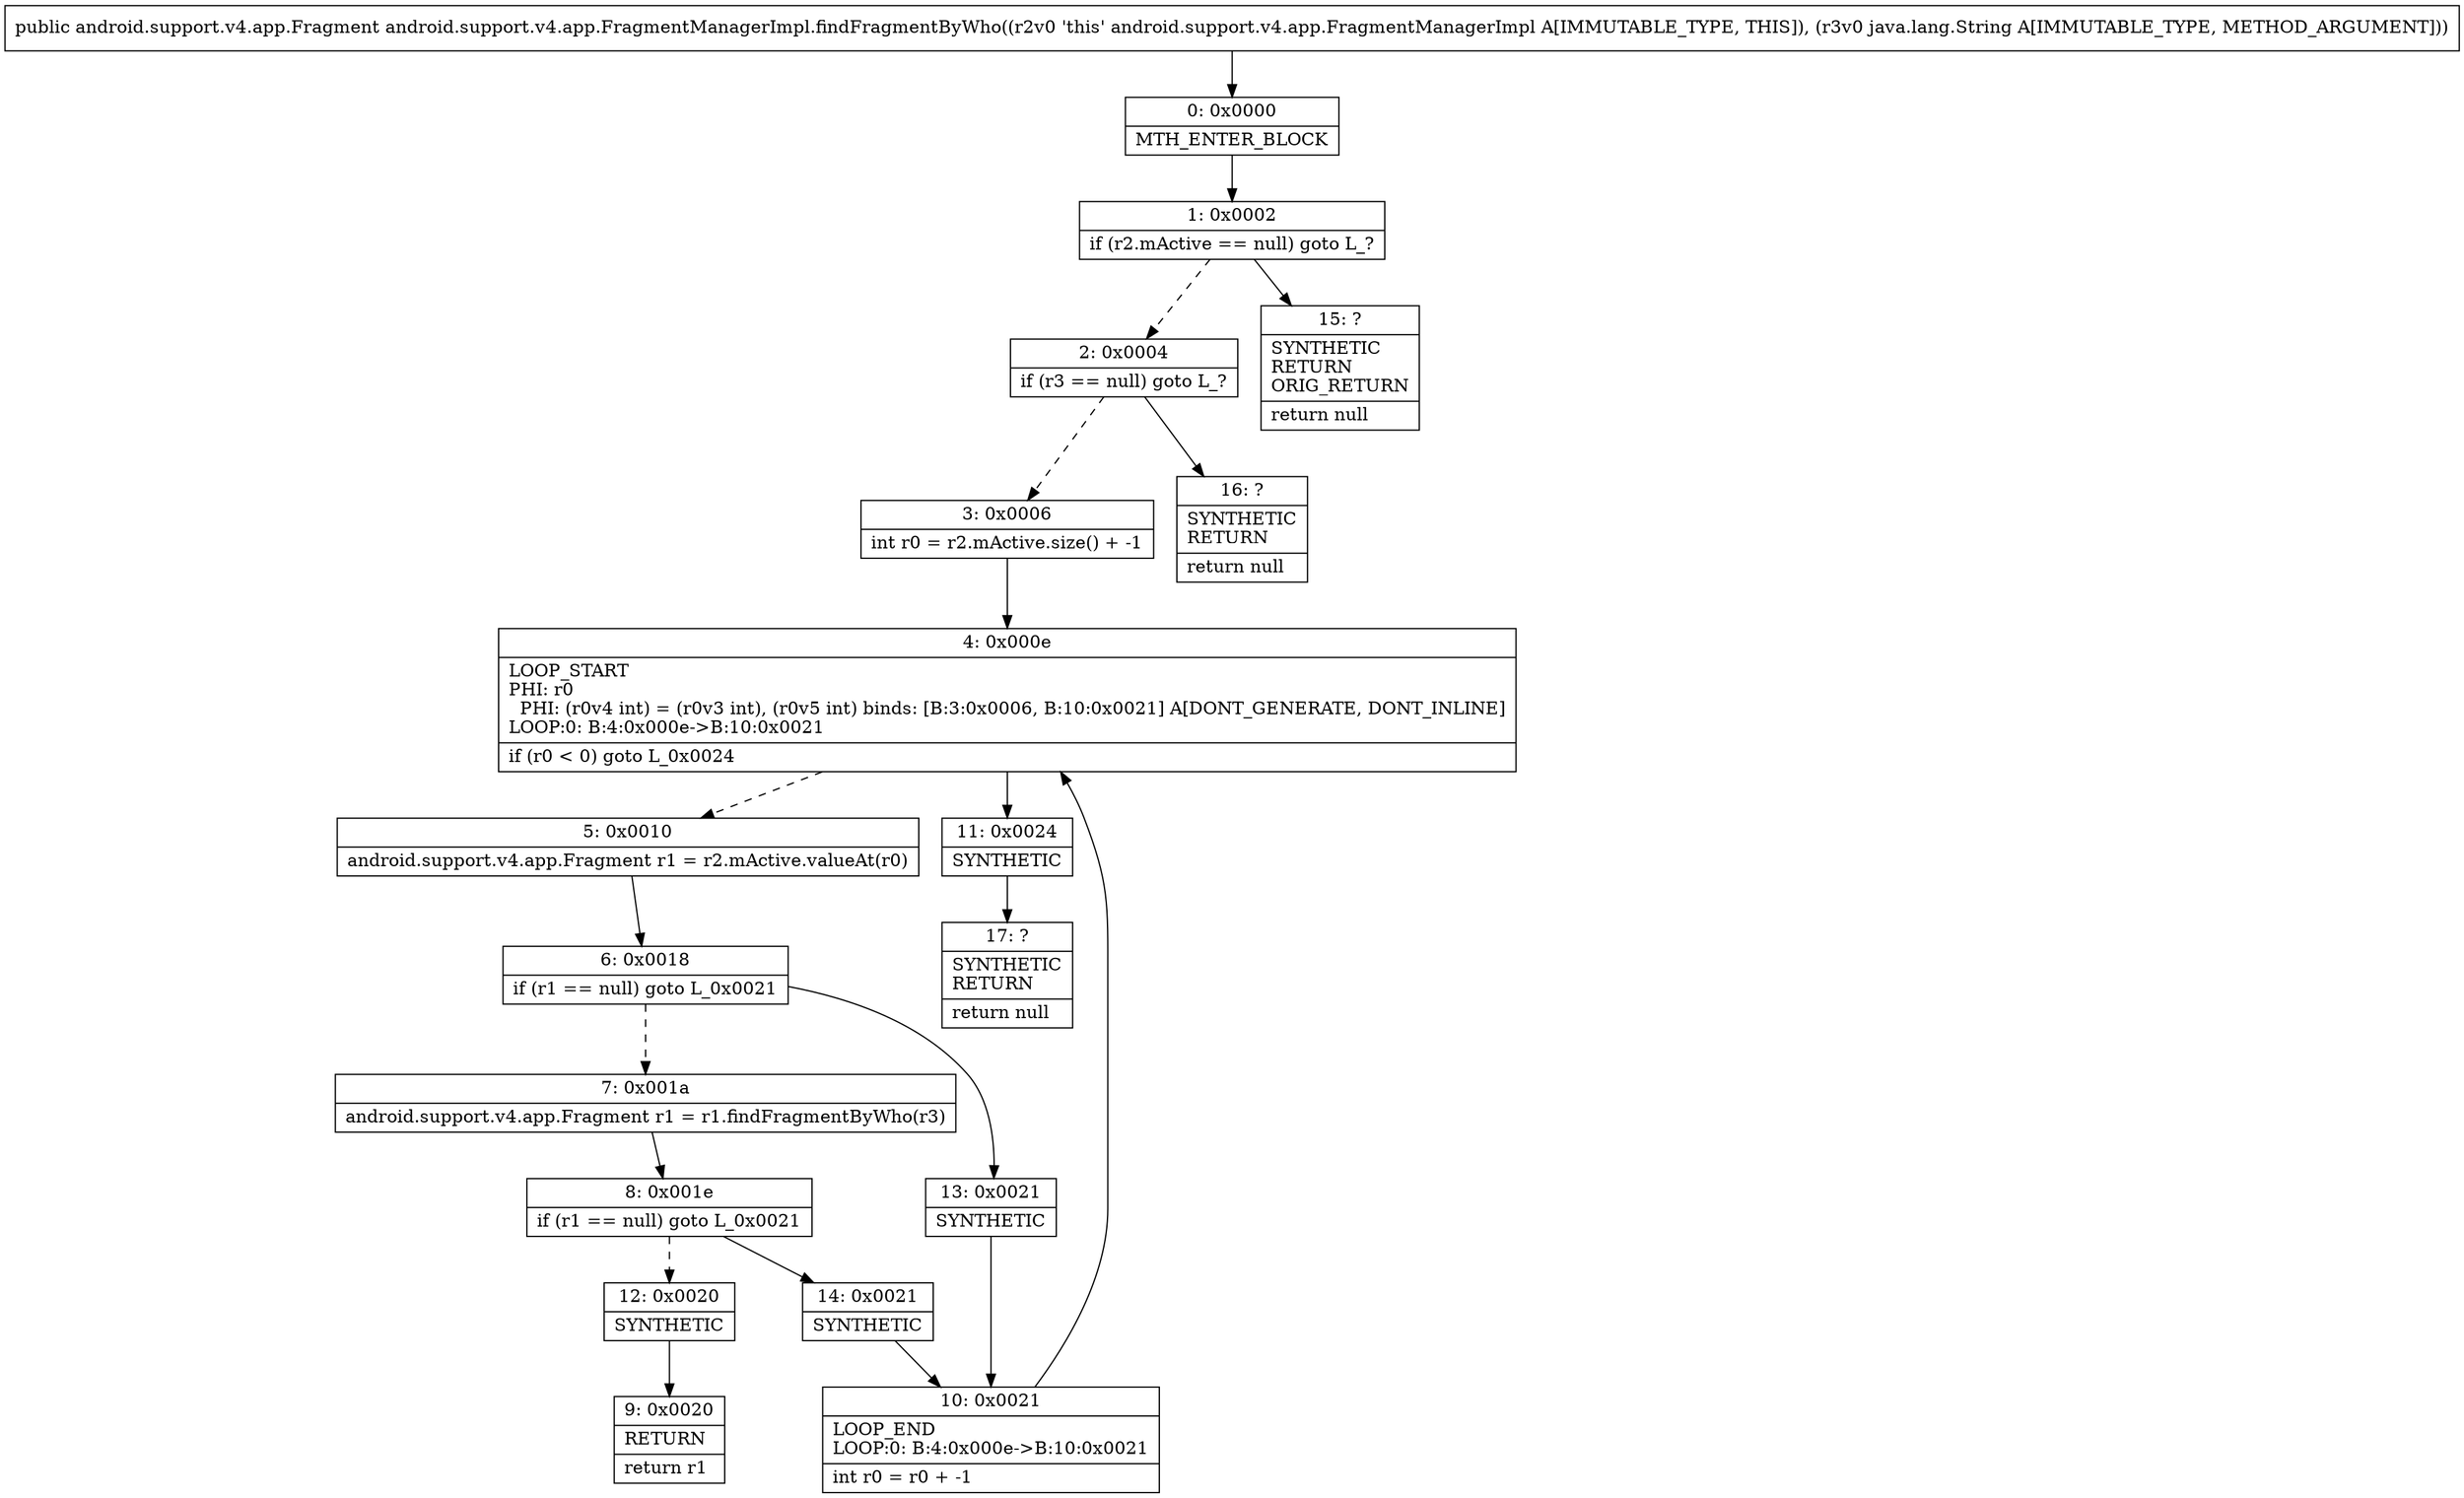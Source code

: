 digraph "CFG forandroid.support.v4.app.FragmentManagerImpl.findFragmentByWho(Ljava\/lang\/String;)Landroid\/support\/v4\/app\/Fragment;" {
Node_0 [shape=record,label="{0\:\ 0x0000|MTH_ENTER_BLOCK\l}"];
Node_1 [shape=record,label="{1\:\ 0x0002|if (r2.mActive == null) goto L_?\l}"];
Node_2 [shape=record,label="{2\:\ 0x0004|if (r3 == null) goto L_?\l}"];
Node_3 [shape=record,label="{3\:\ 0x0006|int r0 = r2.mActive.size() + \-1\l}"];
Node_4 [shape=record,label="{4\:\ 0x000e|LOOP_START\lPHI: r0 \l  PHI: (r0v4 int) = (r0v3 int), (r0v5 int) binds: [B:3:0x0006, B:10:0x0021] A[DONT_GENERATE, DONT_INLINE]\lLOOP:0: B:4:0x000e\-\>B:10:0x0021\l|if (r0 \< 0) goto L_0x0024\l}"];
Node_5 [shape=record,label="{5\:\ 0x0010|android.support.v4.app.Fragment r1 = r2.mActive.valueAt(r0)\l}"];
Node_6 [shape=record,label="{6\:\ 0x0018|if (r1 == null) goto L_0x0021\l}"];
Node_7 [shape=record,label="{7\:\ 0x001a|android.support.v4.app.Fragment r1 = r1.findFragmentByWho(r3)\l}"];
Node_8 [shape=record,label="{8\:\ 0x001e|if (r1 == null) goto L_0x0021\l}"];
Node_9 [shape=record,label="{9\:\ 0x0020|RETURN\l|return r1\l}"];
Node_10 [shape=record,label="{10\:\ 0x0021|LOOP_END\lLOOP:0: B:4:0x000e\-\>B:10:0x0021\l|int r0 = r0 + \-1\l}"];
Node_11 [shape=record,label="{11\:\ 0x0024|SYNTHETIC\l}"];
Node_12 [shape=record,label="{12\:\ 0x0020|SYNTHETIC\l}"];
Node_13 [shape=record,label="{13\:\ 0x0021|SYNTHETIC\l}"];
Node_14 [shape=record,label="{14\:\ 0x0021|SYNTHETIC\l}"];
Node_15 [shape=record,label="{15\:\ ?|SYNTHETIC\lRETURN\lORIG_RETURN\l|return null\l}"];
Node_16 [shape=record,label="{16\:\ ?|SYNTHETIC\lRETURN\l|return null\l}"];
Node_17 [shape=record,label="{17\:\ ?|SYNTHETIC\lRETURN\l|return null\l}"];
MethodNode[shape=record,label="{public android.support.v4.app.Fragment android.support.v4.app.FragmentManagerImpl.findFragmentByWho((r2v0 'this' android.support.v4.app.FragmentManagerImpl A[IMMUTABLE_TYPE, THIS]), (r3v0 java.lang.String A[IMMUTABLE_TYPE, METHOD_ARGUMENT])) }"];
MethodNode -> Node_0;
Node_0 -> Node_1;
Node_1 -> Node_2[style=dashed];
Node_1 -> Node_15;
Node_2 -> Node_3[style=dashed];
Node_2 -> Node_16;
Node_3 -> Node_4;
Node_4 -> Node_5[style=dashed];
Node_4 -> Node_11;
Node_5 -> Node_6;
Node_6 -> Node_7[style=dashed];
Node_6 -> Node_13;
Node_7 -> Node_8;
Node_8 -> Node_12[style=dashed];
Node_8 -> Node_14;
Node_10 -> Node_4;
Node_11 -> Node_17;
Node_12 -> Node_9;
Node_13 -> Node_10;
Node_14 -> Node_10;
}


